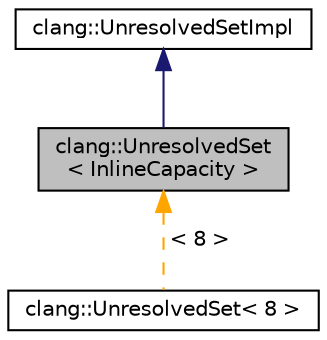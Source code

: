 digraph "clang::UnresolvedSet&lt; InlineCapacity &gt;"
{
 // LATEX_PDF_SIZE
  bgcolor="transparent";
  edge [fontname="Helvetica",fontsize="10",labelfontname="Helvetica",labelfontsize="10"];
  node [fontname="Helvetica",fontsize="10",shape=record];
  Node1 [label="clang::UnresolvedSet\l\< InlineCapacity \>",height=0.2,width=0.4,color="black", fillcolor="grey75", style="filled", fontcolor="black",tooltip="A set of unresolved declarations."];
  Node2 -> Node1 [dir="back",color="midnightblue",fontsize="10",style="solid",fontname="Helvetica"];
  Node2 [label="clang::UnresolvedSetImpl",height=0.2,width=0.4,color="black",URL="$classclang_1_1UnresolvedSetImpl.html",tooltip="A set of unresolved declarations."];
  Node1 -> Node3 [dir="back",color="orange",fontsize="10",style="dashed",label=" \< 8 \>" ,fontname="Helvetica"];
  Node3 [label="clang::UnresolvedSet\< 8 \>",height=0.2,width=0.4,color="black",URL="$classclang_1_1UnresolvedSet.html",tooltip=" "];
}
